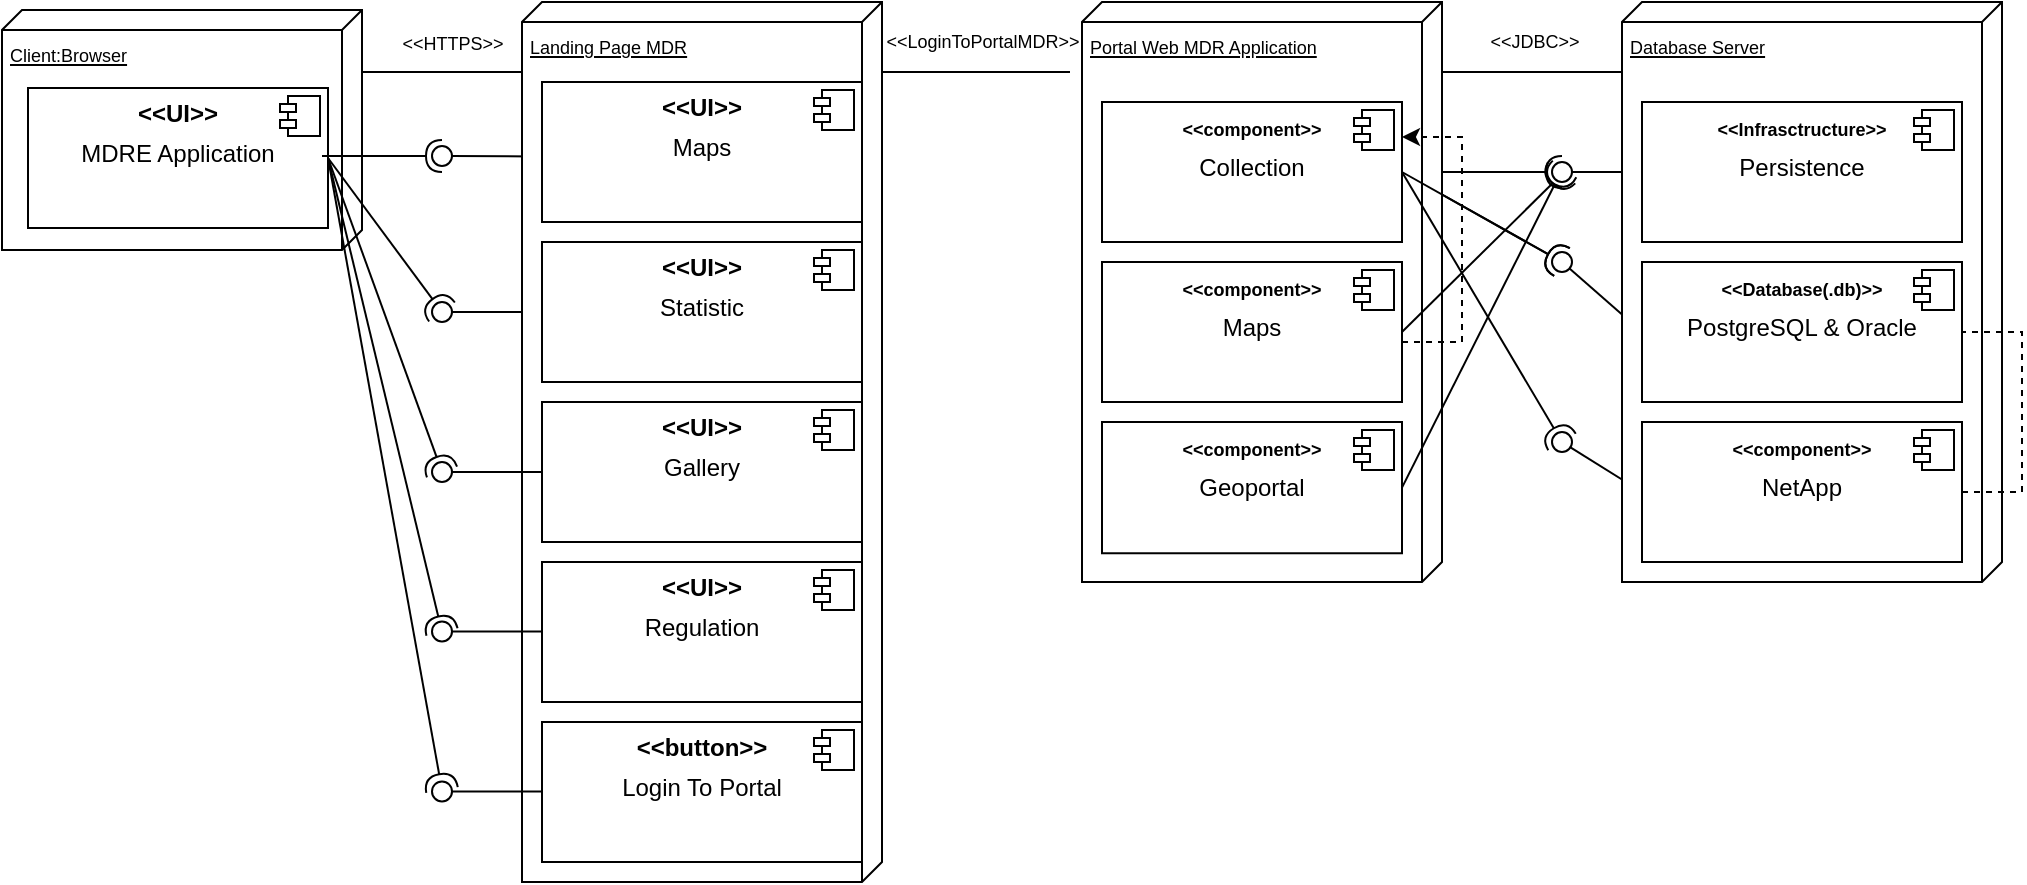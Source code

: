 <mxfile version="24.4.4" type="github">
  <diagram name="Page-1" id="lg8GERI4jvKTzHJQfLz6">
    <mxGraphModel dx="600" dy="1473" grid="1" gridSize="10" guides="1" tooltips="1" connect="1" arrows="1" fold="1" page="1" pageScale="1" pageWidth="850" pageHeight="1100" math="0" shadow="0">
      <root>
        <mxCell id="0" />
        <mxCell id="1" parent="0" />
        <mxCell id="dWrJF7Umer4r_7vTZvSn-57" value="" style="rounded=0;orthogonalLoop=1;jettySize=auto;html=1;endArrow=oval;endFill=0;sketch=0;sourcePerimeterSpacing=0;targetPerimeterSpacing=0;endSize=10;exitX=0;exitY=0.5;exitDx=0;exitDy=0;" edge="1" parent="1" source="dWrJF7Umer4r_7vTZvSn-51">
          <mxGeometry relative="1" as="geometry">
            <mxPoint x="884.0" y="-865" as="sourcePoint" />
            <mxPoint x="830" y="-820" as="targetPoint" />
          </mxGeometry>
        </mxCell>
        <mxCell id="dWrJF7Umer4r_7vTZvSn-43" value="" style="group" vertex="1" connectable="0" parent="1">
          <mxGeometry x="740" y="-946" width="126.0" height="31" as="geometry" />
        </mxCell>
        <mxCell id="dWrJF7Umer4r_7vTZvSn-44" style="edgeStyle=orthogonalEdgeStyle;rounded=0;orthogonalLoop=1;jettySize=auto;html=1;endArrow=none;endFill=0;" edge="1" parent="dWrJF7Umer4r_7vTZvSn-43">
          <mxGeometry relative="1" as="geometry">
            <mxPoint y="31" as="sourcePoint" />
            <mxPoint x="120.0" y="31" as="targetPoint" />
            <Array as="points">
              <mxPoint x="100.0" y="31" />
              <mxPoint x="100.0" y="31" />
            </Array>
          </mxGeometry>
        </mxCell>
        <mxCell id="dWrJF7Umer4r_7vTZvSn-45" value="&lt;font style=&quot;font-size: 9px;&quot;&gt;&amp;lt;&amp;lt;JDBC&amp;gt;&amp;gt;&lt;/font&gt;" style="text;html=1;align=center;verticalAlign=middle;resizable=0;points=[];autosize=1;strokeColor=none;fillColor=none;" vertex="1" parent="dWrJF7Umer4r_7vTZvSn-43">
          <mxGeometry x="41.0" width="70" height="30" as="geometry" />
        </mxCell>
        <mxCell id="dWrJF7Umer4r_7vTZvSn-42" value="" style="group" vertex="1" connectable="0" parent="1">
          <mxGeometry x="464.0" y="-946" width="136.0" height="31" as="geometry" />
        </mxCell>
        <mxCell id="dWrJF7Umer4r_7vTZvSn-40" style="edgeStyle=orthogonalEdgeStyle;rounded=0;orthogonalLoop=1;jettySize=auto;html=1;endArrow=none;endFill=0;" edge="1" parent="dWrJF7Umer4r_7vTZvSn-42">
          <mxGeometry relative="1" as="geometry">
            <mxPoint y="31" as="sourcePoint" />
            <mxPoint x="120.0" y="31" as="targetPoint" />
            <Array as="points">
              <mxPoint x="100.0" y="31" />
              <mxPoint x="100.0" y="31" />
            </Array>
          </mxGeometry>
        </mxCell>
        <mxCell id="dWrJF7Umer4r_7vTZvSn-41" value="&lt;font style=&quot;font-size: 9px;&quot;&gt;&amp;lt;&amp;lt;LoginToPortalMDR&amp;gt;&amp;gt;&lt;/font&gt;" style="text;html=1;align=center;verticalAlign=middle;resizable=0;points=[];autosize=1;strokeColor=none;fillColor=none;" vertex="1" parent="dWrJF7Umer4r_7vTZvSn-42">
          <mxGeometry x="16.0" width="120" height="30" as="geometry" />
        </mxCell>
        <mxCell id="dWrJF7Umer4r_7vTZvSn-11" value="" style="group" vertex="1" connectable="0" parent="1">
          <mxGeometry x="50" y="-946" width="180" height="120" as="geometry" />
        </mxCell>
        <mxCell id="dWrJF7Umer4r_7vTZvSn-10" value="&lt;font style=&quot;font-size: 9px;&quot;&gt;Client:Browser&lt;/font&gt;" style="verticalAlign=top;align=left;spacingTop=8;spacingLeft=2;spacingRight=12;shape=cube;size=10;direction=south;fontStyle=4;html=1;whiteSpace=wrap;" vertex="1" parent="dWrJF7Umer4r_7vTZvSn-11">
          <mxGeometry width="180" height="120" as="geometry" />
        </mxCell>
        <mxCell id="dWrJF7Umer4r_7vTZvSn-8" value="&lt;p style=&quot;margin:0px;margin-top:6px;text-align:center;&quot;&gt;&lt;b&gt;&amp;lt;&amp;lt;UI&amp;gt;&amp;gt;&lt;/b&gt;&lt;/p&gt;&lt;p style=&quot;margin:0px;margin-top:6px;text-align:center;&quot;&gt;MDRE Application&lt;/p&gt;" style="align=left;overflow=fill;html=1;dropTarget=0;whiteSpace=wrap;" vertex="1" parent="dWrJF7Umer4r_7vTZvSn-11">
          <mxGeometry x="13" y="39" width="150" height="70" as="geometry" />
        </mxCell>
        <mxCell id="dWrJF7Umer4r_7vTZvSn-9" value="" style="shape=component;jettyWidth=8;jettyHeight=4;" vertex="1" parent="dWrJF7Umer4r_7vTZvSn-8">
          <mxGeometry x="1" width="20" height="20" relative="1" as="geometry">
            <mxPoint x="-24" y="4" as="offset" />
          </mxGeometry>
        </mxCell>
        <mxCell id="dWrJF7Umer4r_7vTZvSn-14" value="" style="rounded=0;orthogonalLoop=1;jettySize=auto;html=1;endArrow=oval;endFill=0;sketch=0;sourcePerimeterSpacing=0;targetPerimeterSpacing=0;endSize=10;exitX=0.209;exitY=0.993;exitDx=0;exitDy=0;exitPerimeter=0;" edge="1" parent="1">
          <mxGeometry relative="1" as="geometry">
            <mxPoint x="330.26" y="-872.67" as="sourcePoint" />
            <mxPoint x="270" y="-873" as="targetPoint" />
          </mxGeometry>
        </mxCell>
        <mxCell id="dWrJF7Umer4r_7vTZvSn-15" value="" style="ellipse;whiteSpace=wrap;html=1;align=center;aspect=fixed;fillColor=none;strokeColor=none;resizable=0;perimeter=centerPerimeter;rotatable=0;allowArrows=0;points=[];outlineConnect=1;" vertex="1" parent="1">
          <mxGeometry x="275" y="-830" width="10" height="10" as="geometry" />
        </mxCell>
        <mxCell id="dWrJF7Umer4r_7vTZvSn-23" style="edgeStyle=orthogonalEdgeStyle;rounded=0;orthogonalLoop=1;jettySize=auto;html=1;endArrow=none;endFill=0;" edge="1" parent="1">
          <mxGeometry relative="1" as="geometry">
            <mxPoint x="230.0" y="-915" as="sourcePoint" />
            <mxPoint x="350" y="-915" as="targetPoint" />
            <Array as="points">
              <mxPoint x="330" y="-915" />
              <mxPoint x="330" y="-915" />
            </Array>
          </mxGeometry>
        </mxCell>
        <mxCell id="dWrJF7Umer4r_7vTZvSn-24" value="&lt;font style=&quot;font-size: 9px;&quot;&gt;&amp;lt;&amp;lt;HTTPS&amp;gt;&amp;gt;&lt;/font&gt;" style="text;html=1;align=center;verticalAlign=middle;resizable=0;points=[];autosize=1;strokeColor=none;fillColor=none;" vertex="1" parent="1">
          <mxGeometry x="240" y="-945" width="70" height="30" as="geometry" />
        </mxCell>
        <mxCell id="dWrJF7Umer4r_7vTZvSn-56" value="" style="rounded=0;orthogonalLoop=1;jettySize=auto;html=1;endArrow=halfCircle;endFill=0;endSize=6;strokeWidth=1;sketch=0;exitX=1;exitY=0.5;exitDx=0;exitDy=0;" edge="1" parent="1" source="dWrJF7Umer4r_7vTZvSn-32">
          <mxGeometry relative="1" as="geometry">
            <mxPoint x="836" y="-842" as="sourcePoint" />
            <mxPoint x="830" y="-820" as="targetPoint" />
          </mxGeometry>
        </mxCell>
        <mxCell id="dWrJF7Umer4r_7vTZvSn-58" value="" style="ellipse;whiteSpace=wrap;html=1;align=center;aspect=fixed;fillColor=none;strokeColor=none;resizable=0;perimeter=centerPerimeter;rotatable=0;allowArrows=0;points=[];outlineConnect=1;" vertex="1" parent="1">
          <mxGeometry x="811" y="-847" width="10" height="10" as="geometry" />
        </mxCell>
        <mxCell id="dWrJF7Umer4r_7vTZvSn-60" value="" style="ellipse;whiteSpace=wrap;html=1;align=center;aspect=fixed;fillColor=none;strokeColor=none;resizable=0;perimeter=centerPerimeter;rotatable=0;allowArrows=0;points=[];outlineConnect=1;" vertex="1" parent="1">
          <mxGeometry x="801" y="-795" width="10" height="10" as="geometry" />
        </mxCell>
        <mxCell id="dWrJF7Umer4r_7vTZvSn-61" value="" style="rounded=0;orthogonalLoop=1;jettySize=auto;html=1;endArrow=oval;endFill=0;sketch=0;sourcePerimeterSpacing=0;targetPerimeterSpacing=0;endSize=10;exitX=0;exitY=0.5;exitDx=0;exitDy=0;" edge="1" parent="1" source="dWrJF7Umer4r_7vTZvSn-49">
          <mxGeometry relative="1" as="geometry">
            <mxPoint x="880" y="-775" as="sourcePoint" />
            <mxPoint x="830" y="-865" as="targetPoint" />
          </mxGeometry>
        </mxCell>
        <mxCell id="dWrJF7Umer4r_7vTZvSn-62" value="" style="rounded=0;orthogonalLoop=1;jettySize=auto;html=1;endArrow=halfCircle;endFill=0;endSize=6;strokeWidth=1;sketch=0;fontSize=12;curved=1;exitX=1;exitY=0.5;exitDx=0;exitDy=0;" edge="1" parent="1" source="dWrJF7Umer4r_7vTZvSn-32">
          <mxGeometry relative="1" as="geometry">
            <mxPoint x="760" y="-855" as="sourcePoint" />
            <mxPoint x="830" y="-865" as="targetPoint" />
          </mxGeometry>
        </mxCell>
        <mxCell id="dWrJF7Umer4r_7vTZvSn-66" value="" style="rounded=0;orthogonalLoop=1;jettySize=auto;html=1;endArrow=oval;endFill=0;sketch=0;sourcePerimeterSpacing=0;targetPerimeterSpacing=0;endSize=10;exitX=0;exitY=0.5;exitDx=0;exitDy=0;" edge="1" parent="1" source="dWrJF7Umer4r_7vTZvSn-53">
          <mxGeometry relative="1" as="geometry">
            <mxPoint x="880" y="-775" as="sourcePoint" />
            <mxPoint x="830" y="-730" as="targetPoint" />
          </mxGeometry>
        </mxCell>
        <mxCell id="dWrJF7Umer4r_7vTZvSn-72" value="" style="rounded=0;orthogonalLoop=1;jettySize=auto;html=1;endArrow=oval;endFill=0;sketch=0;sourcePerimeterSpacing=0;targetPerimeterSpacing=0;endSize=10;exitX=0;exitY=0.5;exitDx=0;exitDy=0;" edge="1" parent="1">
          <mxGeometry relative="1" as="geometry">
            <mxPoint x="350" y="-795" as="sourcePoint" />
            <mxPoint x="270" y="-795" as="targetPoint" />
          </mxGeometry>
        </mxCell>
        <mxCell id="dWrJF7Umer4r_7vTZvSn-73" value="" style="rounded=0;orthogonalLoop=1;jettySize=auto;html=1;endArrow=halfCircle;endFill=0;endSize=6;strokeWidth=1;sketch=0;exitX=1;exitY=0.5;exitDx=0;exitDy=0;" edge="1" parent="1" source="dWrJF7Umer4r_7vTZvSn-8">
          <mxGeometry relative="1" as="geometry">
            <mxPoint x="210" y="-795" as="sourcePoint" />
            <mxPoint x="270" y="-795" as="targetPoint" />
          </mxGeometry>
        </mxCell>
        <mxCell id="dWrJF7Umer4r_7vTZvSn-12" value="&lt;font style=&quot;font-size: 9px;&quot;&gt;Landing Page MDR&lt;/font&gt;" style="verticalAlign=top;align=left;spacingTop=8;spacingLeft=2;spacingRight=12;shape=cube;size=10;direction=south;fontStyle=4;html=1;whiteSpace=wrap;" vertex="1" parent="1">
          <mxGeometry x="310" y="-950" width="180" height="440" as="geometry" />
        </mxCell>
        <mxCell id="dWrJF7Umer4r_7vTZvSn-3" value="&lt;p style=&quot;margin:0px;margin-top:6px;text-align:center;&quot;&gt;&lt;b&gt;&amp;lt;&amp;lt;UI&amp;gt;&amp;gt;&lt;/b&gt;&lt;/p&gt;&lt;p style=&quot;margin:0px;margin-top:6px;text-align:center;&quot;&gt;&lt;span style=&quot;background-color: initial;&quot;&gt;Maps&lt;/span&gt;&lt;br&gt;&lt;/p&gt;" style="align=left;overflow=fill;html=1;dropTarget=0;whiteSpace=wrap;" vertex="1" parent="1">
          <mxGeometry x="320" y="-910" width="160" height="70" as="geometry" />
        </mxCell>
        <mxCell id="dWrJF7Umer4r_7vTZvSn-4" value="" style="shape=component;jettyWidth=8;jettyHeight=4;" vertex="1" parent="dWrJF7Umer4r_7vTZvSn-3">
          <mxGeometry x="1" width="20" height="20" relative="1" as="geometry">
            <mxPoint x="-24" y="4" as="offset" />
          </mxGeometry>
        </mxCell>
        <mxCell id="dWrJF7Umer4r_7vTZvSn-16" value="&lt;p style=&quot;margin:0px;margin-top:6px;text-align:center;&quot;&gt;&lt;b&gt;&amp;lt;&amp;lt;UI&amp;gt;&amp;gt;&lt;/b&gt;&lt;/p&gt;&lt;p style=&quot;margin:0px;margin-top:6px;text-align:center;&quot;&gt;&lt;span style=&quot;background-color: initial;&quot;&gt;Statistic&lt;/span&gt;&lt;br&gt;&lt;/p&gt;" style="align=left;overflow=fill;html=1;dropTarget=0;whiteSpace=wrap;" vertex="1" parent="1">
          <mxGeometry x="320" y="-830" width="160" height="70" as="geometry" />
        </mxCell>
        <mxCell id="dWrJF7Umer4r_7vTZvSn-17" value="" style="shape=component;jettyWidth=8;jettyHeight=4;" vertex="1" parent="dWrJF7Umer4r_7vTZvSn-16">
          <mxGeometry x="1" width="20" height="20" relative="1" as="geometry">
            <mxPoint x="-24" y="4" as="offset" />
          </mxGeometry>
        </mxCell>
        <mxCell id="dWrJF7Umer4r_7vTZvSn-18" value="&lt;p style=&quot;margin:0px;margin-top:6px;text-align:center;&quot;&gt;&lt;b&gt;&amp;lt;&amp;lt;UI&amp;gt;&amp;gt;&lt;/b&gt;&lt;/p&gt;&lt;p style=&quot;margin:0px;margin-top:6px;text-align:center;&quot;&gt;&lt;span style=&quot;background-color: initial;&quot;&gt;Gallery&lt;/span&gt;&lt;br&gt;&lt;/p&gt;" style="align=left;overflow=fill;html=1;dropTarget=0;whiteSpace=wrap;" vertex="1" parent="1">
          <mxGeometry x="320" y="-750" width="160" height="70" as="geometry" />
        </mxCell>
        <mxCell id="dWrJF7Umer4r_7vTZvSn-19" value="" style="shape=component;jettyWidth=8;jettyHeight=4;" vertex="1" parent="dWrJF7Umer4r_7vTZvSn-18">
          <mxGeometry x="1" width="20" height="20" relative="1" as="geometry">
            <mxPoint x="-24" y="4" as="offset" />
          </mxGeometry>
        </mxCell>
        <mxCell id="dWrJF7Umer4r_7vTZvSn-20" value="&lt;p style=&quot;margin:0px;margin-top:6px;text-align:center;&quot;&gt;&lt;b&gt;&amp;lt;&amp;lt;UI&amp;gt;&amp;gt;&lt;/b&gt;&lt;/p&gt;&lt;p style=&quot;margin:0px;margin-top:6px;text-align:center;&quot;&gt;&lt;span style=&quot;background-color: initial;&quot;&gt;Regulation&lt;/span&gt;&lt;br&gt;&lt;/p&gt;" style="align=left;overflow=fill;html=1;dropTarget=0;whiteSpace=wrap;" vertex="1" parent="1">
          <mxGeometry x="320" y="-670" width="160" height="70" as="geometry" />
        </mxCell>
        <mxCell id="dWrJF7Umer4r_7vTZvSn-21" value="" style="shape=component;jettyWidth=8;jettyHeight=4;" vertex="1" parent="dWrJF7Umer4r_7vTZvSn-20">
          <mxGeometry x="1" width="20" height="20" relative="1" as="geometry">
            <mxPoint x="-24" y="4" as="offset" />
          </mxGeometry>
        </mxCell>
        <mxCell id="dWrJF7Umer4r_7vTZvSn-74" value="&lt;p style=&quot;margin:0px;margin-top:6px;text-align:center;&quot;&gt;&lt;b&gt;&amp;lt;&amp;lt;button&amp;gt;&amp;gt;&lt;/b&gt;&lt;/p&gt;&lt;p style=&quot;margin:0px;margin-top:6px;text-align:center;&quot;&gt;&lt;span style=&quot;background-color: initial;&quot;&gt;Login To Portal&lt;/span&gt;&lt;br&gt;&lt;/p&gt;" style="align=left;overflow=fill;html=1;dropTarget=0;whiteSpace=wrap;" vertex="1" parent="1">
          <mxGeometry x="320" y="-590" width="160" height="70" as="geometry" />
        </mxCell>
        <mxCell id="dWrJF7Umer4r_7vTZvSn-75" value="" style="shape=component;jettyWidth=8;jettyHeight=4;" vertex="1" parent="dWrJF7Umer4r_7vTZvSn-74">
          <mxGeometry x="1" width="20" height="20" relative="1" as="geometry">
            <mxPoint x="-24" y="4" as="offset" />
          </mxGeometry>
        </mxCell>
        <mxCell id="dWrJF7Umer4r_7vTZvSn-76" value="" style="rounded=0;orthogonalLoop=1;jettySize=auto;html=1;endArrow=oval;endFill=0;sketch=0;sourcePerimeterSpacing=0;targetPerimeterSpacing=0;endSize=10;exitX=0;exitY=0.5;exitDx=0;exitDy=0;" edge="1" parent="1" source="dWrJF7Umer4r_7vTZvSn-18">
          <mxGeometry relative="1" as="geometry">
            <mxPoint x="360" y="-785" as="sourcePoint" />
            <mxPoint x="270" y="-715" as="targetPoint" />
          </mxGeometry>
        </mxCell>
        <mxCell id="dWrJF7Umer4r_7vTZvSn-77" value="" style="rounded=0;orthogonalLoop=1;jettySize=auto;html=1;endArrow=halfCircle;endFill=0;endSize=6;strokeWidth=1;sketch=0;exitX=1;exitY=0.5;exitDx=0;exitDy=0;" edge="1" parent="1" source="dWrJF7Umer4r_7vTZvSn-8">
          <mxGeometry relative="1" as="geometry">
            <mxPoint x="223" y="-857" as="sourcePoint" />
            <mxPoint x="270" y="-715" as="targetPoint" />
          </mxGeometry>
        </mxCell>
        <mxCell id="dWrJF7Umer4r_7vTZvSn-78" value="" style="rounded=0;orthogonalLoop=1;jettySize=auto;html=1;endArrow=oval;endFill=0;sketch=0;sourcePerimeterSpacing=0;targetPerimeterSpacing=0;endSize=10;exitX=0;exitY=0.5;exitDx=0;exitDy=0;" edge="1" parent="1">
          <mxGeometry relative="1" as="geometry">
            <mxPoint x="320" y="-635.29" as="sourcePoint" />
            <mxPoint x="270" y="-635.29" as="targetPoint" />
          </mxGeometry>
        </mxCell>
        <mxCell id="dWrJF7Umer4r_7vTZvSn-79" value="" style="rounded=0;orthogonalLoop=1;jettySize=auto;html=1;endArrow=halfCircle;endFill=0;endSize=6;strokeWidth=1;sketch=0;exitX=1;exitY=0.5;exitDx=0;exitDy=0;" edge="1" parent="1" source="dWrJF7Umer4r_7vTZvSn-8">
          <mxGeometry relative="1" as="geometry">
            <mxPoint x="223" y="-857" as="sourcePoint" />
            <mxPoint x="270" y="-635" as="targetPoint" />
          </mxGeometry>
        </mxCell>
        <mxCell id="dWrJF7Umer4r_7vTZvSn-80" value="" style="rounded=0;orthogonalLoop=1;jettySize=auto;html=1;endArrow=oval;endFill=0;sketch=0;sourcePerimeterSpacing=0;targetPerimeterSpacing=0;endSize=10;exitX=0;exitY=0.5;exitDx=0;exitDy=0;" edge="1" parent="1">
          <mxGeometry relative="1" as="geometry">
            <mxPoint x="320" y="-555.29" as="sourcePoint" />
            <mxPoint x="270" y="-555.29" as="targetPoint" />
          </mxGeometry>
        </mxCell>
        <mxCell id="dWrJF7Umer4r_7vTZvSn-81" value="" style="rounded=0;orthogonalLoop=1;jettySize=auto;html=1;endArrow=halfCircle;endFill=0;endSize=6;strokeWidth=1;sketch=0;exitX=1;exitY=0.5;exitDx=0;exitDy=0;" edge="1" parent="1" source="dWrJF7Umer4r_7vTZvSn-8">
          <mxGeometry relative="1" as="geometry">
            <mxPoint x="223" y="-858" as="sourcePoint" />
            <mxPoint x="270" y="-556" as="targetPoint" />
          </mxGeometry>
        </mxCell>
        <mxCell id="dWrJF7Umer4r_7vTZvSn-31" value="&lt;font style=&quot;font-size: 9px;&quot;&gt;Portal Web MDR Application&lt;/font&gt;" style="verticalAlign=top;align=left;spacingTop=8;spacingLeft=2;spacingRight=12;shape=cube;size=10;direction=south;fontStyle=4;html=1;whiteSpace=wrap;" vertex="1" parent="1">
          <mxGeometry x="590" y="-950" width="180" height="290" as="geometry" />
        </mxCell>
        <mxCell id="dWrJF7Umer4r_7vTZvSn-32" value="&lt;p style=&quot;margin:0px;margin-top:6px;text-align:center;&quot;&gt;&lt;b&gt;&lt;font style=&quot;font-size: 9px;&quot;&gt;&amp;lt;&amp;lt;component&amp;gt;&amp;gt;&lt;/font&gt;&lt;/b&gt;&lt;/p&gt;&lt;p style=&quot;margin:0px;margin-top:6px;text-align:center;&quot;&gt;&lt;span style=&quot;background-color: initial;&quot;&gt;Collection&lt;/span&gt;&lt;br&gt;&lt;/p&gt;" style="align=left;overflow=fill;html=1;dropTarget=0;whiteSpace=wrap;" vertex="1" parent="1">
          <mxGeometry x="600" y="-900" width="150" height="70" as="geometry" />
        </mxCell>
        <mxCell id="dWrJF7Umer4r_7vTZvSn-33" value="" style="shape=component;jettyWidth=8;jettyHeight=4;" vertex="1" parent="dWrJF7Umer4r_7vTZvSn-32">
          <mxGeometry x="1" width="20" height="20" relative="1" as="geometry">
            <mxPoint x="-24" y="4" as="offset" />
          </mxGeometry>
        </mxCell>
        <mxCell id="dWrJF7Umer4r_7vTZvSn-70" style="edgeStyle=orthogonalEdgeStyle;rounded=0;orthogonalLoop=1;jettySize=auto;html=1;entryX=1;entryY=0.25;entryDx=0;entryDy=0;dashed=1;" edge="1" parent="1" source="dWrJF7Umer4r_7vTZvSn-34" target="dWrJF7Umer4r_7vTZvSn-32">
          <mxGeometry relative="1" as="geometry">
            <Array as="points">
              <mxPoint x="780" y="-780" />
              <mxPoint x="780" y="-882" />
            </Array>
          </mxGeometry>
        </mxCell>
        <mxCell id="dWrJF7Umer4r_7vTZvSn-34" value="&lt;p style=&quot;margin:0px;margin-top:6px;text-align:center;&quot;&gt;&lt;b&gt;&lt;font style=&quot;font-size: 9px;&quot;&gt;&amp;lt;&amp;lt;component&amp;gt;&amp;gt;&lt;/font&gt;&lt;/b&gt;&lt;/p&gt;&lt;p style=&quot;margin:0px;margin-top:6px;text-align:center;&quot;&gt;&lt;span style=&quot;background-color: initial;&quot;&gt;Maps&lt;/span&gt;&lt;br&gt;&lt;/p&gt;" style="align=left;overflow=fill;html=1;dropTarget=0;whiteSpace=wrap;" vertex="1" parent="1">
          <mxGeometry x="600" y="-820" width="150" height="70" as="geometry" />
        </mxCell>
        <mxCell id="dWrJF7Umer4r_7vTZvSn-35" value="" style="shape=component;jettyWidth=8;jettyHeight=4;" vertex="1" parent="dWrJF7Umer4r_7vTZvSn-34">
          <mxGeometry x="1" width="20" height="20" relative="1" as="geometry">
            <mxPoint x="-24" y="4" as="offset" />
          </mxGeometry>
        </mxCell>
        <mxCell id="dWrJF7Umer4r_7vTZvSn-36" value="&lt;p style=&quot;margin:0px;margin-top:6px;text-align:center;&quot;&gt;&lt;b&gt;&lt;font style=&quot;font-size: 9px;&quot;&gt;&amp;lt;&amp;lt;component&amp;gt;&amp;gt;&lt;/font&gt;&lt;/b&gt;&lt;/p&gt;&lt;p style=&quot;margin:0px;margin-top:6px;text-align:center;&quot;&gt;&lt;span style=&quot;background-color: initial;&quot;&gt;Geoportal&lt;/span&gt;&lt;br&gt;&lt;/p&gt;" style="align=left;overflow=fill;html=1;dropTarget=0;whiteSpace=wrap;" vertex="1" parent="1">
          <mxGeometry x="600" y="-740" width="150" height="65.63" as="geometry" />
        </mxCell>
        <mxCell id="dWrJF7Umer4r_7vTZvSn-37" value="" style="shape=component;jettyWidth=8;jettyHeight=4;" vertex="1" parent="dWrJF7Umer4r_7vTZvSn-36">
          <mxGeometry x="1" width="20" height="20" relative="1" as="geometry">
            <mxPoint x="-24" y="4" as="offset" />
          </mxGeometry>
        </mxCell>
        <mxCell id="dWrJF7Umer4r_7vTZvSn-48" value="&lt;font style=&quot;font-size: 9px;&quot;&gt;Database Server&lt;/font&gt;" style="verticalAlign=top;align=left;spacingTop=8;spacingLeft=2;spacingRight=12;shape=cube;size=10;direction=south;fontStyle=4;html=1;whiteSpace=wrap;" vertex="1" parent="1">
          <mxGeometry x="860" y="-950" width="190" height="290" as="geometry" />
        </mxCell>
        <mxCell id="dWrJF7Umer4r_7vTZvSn-49" value="&lt;p style=&quot;margin:0px;margin-top:6px;text-align:center;&quot;&gt;&lt;b&gt;&lt;font style=&quot;font-size: 9px;&quot;&gt;&amp;lt;&amp;lt;Infrasctructure&amp;gt;&amp;gt;&lt;/font&gt;&lt;/b&gt;&lt;/p&gt;&lt;p style=&quot;margin:0px;margin-top:6px;text-align:center;&quot;&gt;Persistence&lt;/p&gt;" style="align=left;overflow=fill;html=1;dropTarget=0;whiteSpace=wrap;" vertex="1" parent="1">
          <mxGeometry x="870" y="-900" width="160" height="70" as="geometry" />
        </mxCell>
        <mxCell id="dWrJF7Umer4r_7vTZvSn-50" value="" style="shape=component;jettyWidth=8;jettyHeight=4;" vertex="1" parent="dWrJF7Umer4r_7vTZvSn-49">
          <mxGeometry x="1" width="20" height="20" relative="1" as="geometry">
            <mxPoint x="-24" y="4" as="offset" />
          </mxGeometry>
        </mxCell>
        <mxCell id="dWrJF7Umer4r_7vTZvSn-51" value="&lt;p style=&quot;margin:0px;margin-top:6px;text-align:center;&quot;&gt;&lt;b&gt;&lt;font style=&quot;font-size: 9px;&quot;&gt;&amp;lt;&amp;lt;Database(.db)&amp;gt;&amp;gt;&lt;/font&gt;&lt;/b&gt;&lt;/p&gt;&lt;p style=&quot;margin:0px;margin-top:6px;text-align:center;&quot;&gt;PostgreSQL &amp;amp; Oracle&lt;/p&gt;" style="align=left;overflow=fill;html=1;dropTarget=0;whiteSpace=wrap;" vertex="1" parent="1">
          <mxGeometry x="870" y="-820" width="160" height="70" as="geometry" />
        </mxCell>
        <mxCell id="dWrJF7Umer4r_7vTZvSn-52" value="" style="shape=component;jettyWidth=8;jettyHeight=4;" vertex="1" parent="dWrJF7Umer4r_7vTZvSn-51">
          <mxGeometry x="1" width="20" height="20" relative="1" as="geometry">
            <mxPoint x="-24" y="4" as="offset" />
          </mxGeometry>
        </mxCell>
        <mxCell id="dWrJF7Umer4r_7vTZvSn-71" style="edgeStyle=orthogonalEdgeStyle;rounded=0;orthogonalLoop=1;jettySize=auto;html=1;entryX=1;entryY=0.5;entryDx=0;entryDy=0;startArrow=none;startFill=0;dashed=1;endArrow=none;endFill=0;" edge="1" parent="1" source="dWrJF7Umer4r_7vTZvSn-53" target="dWrJF7Umer4r_7vTZvSn-51">
          <mxGeometry relative="1" as="geometry">
            <Array as="points">
              <mxPoint x="1060" y="-705" />
              <mxPoint x="1060" y="-785" />
            </Array>
          </mxGeometry>
        </mxCell>
        <mxCell id="dWrJF7Umer4r_7vTZvSn-53" value="&lt;p style=&quot;margin:0px;margin-top:6px;text-align:center;&quot;&gt;&lt;b&gt;&lt;font style=&quot;font-size: 9px;&quot;&gt;&amp;lt;&amp;lt;component&amp;gt;&amp;gt;&lt;/font&gt;&lt;/b&gt;&lt;/p&gt;&lt;p style=&quot;margin:0px;margin-top:6px;text-align:center;&quot;&gt;&lt;span style=&quot;background-color: initial;&quot;&gt;NetApp&lt;/span&gt;&lt;br&gt;&lt;/p&gt;" style="align=left;overflow=fill;html=1;dropTarget=0;whiteSpace=wrap;" vertex="1" parent="1">
          <mxGeometry x="870" y="-740" width="160" height="70" as="geometry" />
        </mxCell>
        <mxCell id="dWrJF7Umer4r_7vTZvSn-54" value="" style="shape=component;jettyWidth=8;jettyHeight=4;" vertex="1" parent="dWrJF7Umer4r_7vTZvSn-53">
          <mxGeometry x="1" width="20" height="20" relative="1" as="geometry">
            <mxPoint x="-24" y="4" as="offset" />
          </mxGeometry>
        </mxCell>
        <mxCell id="dWrJF7Umer4r_7vTZvSn-13" value="" style="rounded=0;orthogonalLoop=1;jettySize=auto;html=1;endArrow=halfCircle;endFill=0;endSize=6;strokeWidth=1;sketch=0;" edge="1" parent="1">
          <mxGeometry relative="1" as="geometry">
            <mxPoint x="210" y="-873" as="sourcePoint" />
            <mxPoint x="270" y="-873" as="targetPoint" />
          </mxGeometry>
        </mxCell>
        <mxCell id="dWrJF7Umer4r_7vTZvSn-65" value="" style="rounded=0;orthogonalLoop=1;jettySize=auto;html=1;endArrow=halfCircle;endFill=0;endSize=6;strokeWidth=1;sketch=0;fontSize=12;curved=1;exitX=1;exitY=0.5;exitDx=0;exitDy=0;" edge="1" parent="1" source="dWrJF7Umer4r_7vTZvSn-32">
          <mxGeometry relative="1" as="geometry">
            <mxPoint x="760" y="-855" as="sourcePoint" />
            <mxPoint x="830" y="-730" as="targetPoint" />
          </mxGeometry>
        </mxCell>
        <mxCell id="dWrJF7Umer4r_7vTZvSn-64" value="" style="rounded=0;orthogonalLoop=1;jettySize=auto;html=1;endArrow=halfCircle;endFill=0;endSize=6;strokeWidth=1;sketch=0;fontSize=12;curved=1;exitX=1;exitY=0.5;exitDx=0;exitDy=0;" edge="1" parent="1" source="dWrJF7Umer4r_7vTZvSn-36">
          <mxGeometry relative="1" as="geometry">
            <mxPoint x="750.0" y="-713.185" as="sourcePoint" />
            <mxPoint x="830" y="-866" as="targetPoint" />
          </mxGeometry>
        </mxCell>
        <mxCell id="dWrJF7Umer4r_7vTZvSn-63" value="" style="rounded=0;orthogonalLoop=1;jettySize=auto;html=1;endArrow=halfCircle;endFill=0;endSize=6;strokeWidth=1;sketch=0;fontSize=12;curved=1;exitX=1;exitY=0.5;exitDx=0;exitDy=0;" edge="1" parent="1" source="dWrJF7Umer4r_7vTZvSn-34">
          <mxGeometry relative="1" as="geometry">
            <mxPoint x="750.25" y="-777.91" as="sourcePoint" />
            <mxPoint x="831" y="-865" as="targetPoint" />
          </mxGeometry>
        </mxCell>
        <mxCell id="dWrJF7Umer4r_7vTZvSn-59" value="" style="rounded=0;orthogonalLoop=1;jettySize=auto;html=1;endArrow=halfCircle;endFill=0;endSize=6;strokeWidth=1;sketch=0;fontSize=12;curved=1;exitX=1;exitY=0.5;exitDx=0;exitDy=0;" edge="1" parent="1" source="dWrJF7Umer4r_7vTZvSn-32">
          <mxGeometry relative="1" as="geometry">
            <mxPoint x="826" y="-790" as="sourcePoint" />
            <mxPoint x="830" y="-820" as="targetPoint" />
          </mxGeometry>
        </mxCell>
      </root>
    </mxGraphModel>
  </diagram>
</mxfile>
